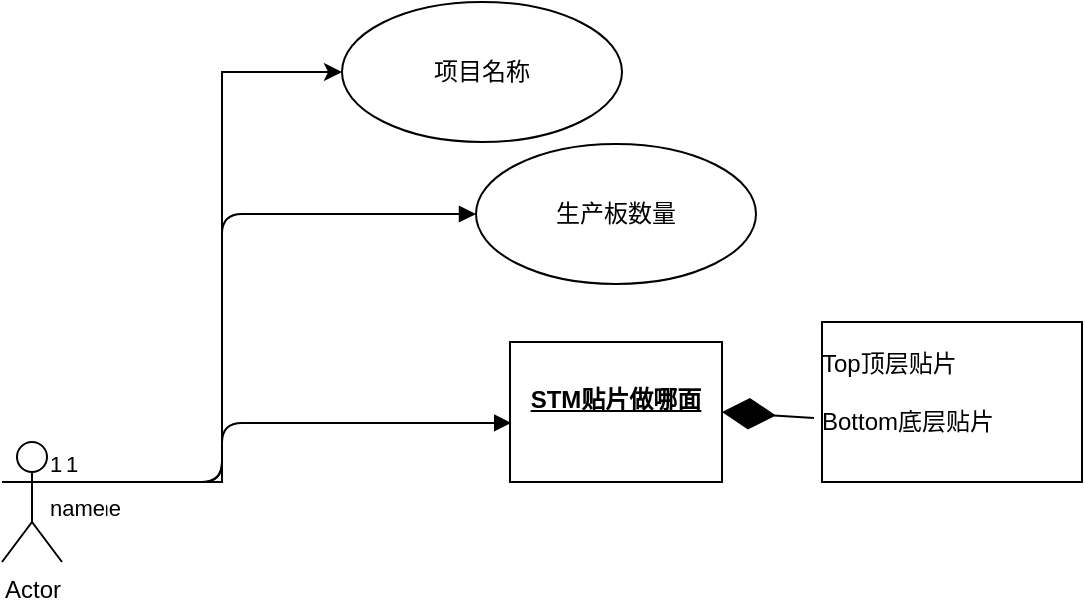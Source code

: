 <mxfile version="13.5.5" type="github"><diagram id="Zd2d16wufieMr73oknzC" name="Page-1"><mxGraphModel dx="1102" dy="614" grid="1" gridSize="10" guides="1" tooltips="1" connect="1" arrows="1" fold="1" page="1" pageScale="1" pageWidth="827" pageHeight="1169" math="0" shadow="0"><root><mxCell id="0"/><mxCell id="1" parent="0"/><mxCell id="YdYep06tbygQ3WXYp82V-13" style="edgeStyle=orthogonalEdgeStyle;rounded=0;orthogonalLoop=1;jettySize=auto;html=1;exitX=1;exitY=0.333;exitDx=0;exitDy=0;exitPerimeter=0;entryX=0;entryY=0.5;entryDx=0;entryDy=0;" edge="1" parent="1" source="YdYep06tbygQ3WXYp82V-9" target="YdYep06tbygQ3WXYp82V-10"><mxGeometry relative="1" as="geometry"><mxPoint x="130" y="270" as="targetPoint"/><Array as="points"><mxPoint x="130" y="470"/><mxPoint x="130" y="265"/></Array></mxGeometry></mxCell><mxCell id="YdYep06tbygQ3WXYp82V-9" value="Actor" style="shape=umlActor;verticalLabelPosition=bottom;verticalAlign=top;html=1;" vertex="1" parent="1"><mxGeometry x="20" y="450" width="30" height="60" as="geometry"/></mxCell><mxCell id="YdYep06tbygQ3WXYp82V-10" value="项目名称" style="ellipse;whiteSpace=wrap;html=1;" vertex="1" parent="1"><mxGeometry x="190" y="230" width="140" height="70" as="geometry"/></mxCell><mxCell id="YdYep06tbygQ3WXYp82V-12" value="生产板数量" style="ellipse;whiteSpace=wrap;html=1;" vertex="1" parent="1"><mxGeometry x="257" y="301" width="140" height="70" as="geometry"/></mxCell><mxCell id="YdYep06tbygQ3WXYp82V-14" value="name" style="endArrow=block;endFill=1;html=1;edgeStyle=orthogonalEdgeStyle;align=left;verticalAlign=top;entryX=0;entryY=0.5;entryDx=0;entryDy=0;exitX=1;exitY=0.333;exitDx=0;exitDy=0;exitPerimeter=0;" edge="1" parent="1" source="YdYep06tbygQ3WXYp82V-9" target="YdYep06tbygQ3WXYp82V-12"><mxGeometry x="-1" relative="1" as="geometry"><mxPoint x="50" y="510" as="sourcePoint"/><mxPoint x="180" y="400" as="targetPoint"/><Array as="points"><mxPoint x="130" y="470"/><mxPoint x="130" y="336"/></Array></mxGeometry></mxCell><mxCell id="YdYep06tbygQ3WXYp82V-15" value="1" style="edgeLabel;resizable=0;html=1;align=left;verticalAlign=bottom;" connectable="0" vertex="1" parent="YdYep06tbygQ3WXYp82V-14"><mxGeometry x="-1" relative="1" as="geometry"/></mxCell><mxCell id="YdYep06tbygQ3WXYp82V-27" value="&lt;p style=&quot;margin: 4px 0px 0px ; text-decoration: underline&quot;&gt;&lt;b&gt;&lt;br&gt;&lt;/b&gt;&lt;/p&gt;&lt;p style=&quot;margin: 4px 0px 0px ; text-decoration: underline&quot;&gt;&lt;b&gt;STM贴片做哪面&lt;/b&gt;&lt;br&gt;&lt;/p&gt;" style="verticalAlign=top;align=center;overflow=fill;fontSize=12;fontFamily=Helvetica;html=1;" vertex="1" parent="1"><mxGeometry x="274" y="400" width="106" height="70" as="geometry"/></mxCell><mxCell id="YdYep06tbygQ3WXYp82V-29" value="name" style="endArrow=block;endFill=1;html=1;edgeStyle=orthogonalEdgeStyle;align=left;verticalAlign=top;exitX=0.733;exitY=0.333;exitDx=0;exitDy=0;exitPerimeter=0;entryX=0.006;entryY=0.578;entryDx=0;entryDy=0;entryPerimeter=0;" edge="1" parent="1" source="YdYep06tbygQ3WXYp82V-9" target="YdYep06tbygQ3WXYp82V-27"><mxGeometry x="-1" relative="1" as="geometry"><mxPoint x="60" y="570" as="sourcePoint"/><mxPoint x="200" y="440" as="targetPoint"/><Array as="points"><mxPoint x="130" y="470"/><mxPoint x="130" y="441"/></Array></mxGeometry></mxCell><mxCell id="YdYep06tbygQ3WXYp82V-30" value="1" style="edgeLabel;resizable=0;html=1;align=left;verticalAlign=bottom;" connectable="0" vertex="1" parent="YdYep06tbygQ3WXYp82V-29"><mxGeometry x="-1" relative="1" as="geometry"/></mxCell><mxCell id="YdYep06tbygQ3WXYp82V-35" value="&lt;br&gt;Top顶层贴片&lt;span style=&quot;color: rgba(0 , 0 , 0 , 0.65) ; font-family: &amp;#34;helvetica neue for number&amp;#34; , , &amp;#34;blinkmacsystemfont&amp;#34; , &amp;#34;segoe ui&amp;#34; , &amp;#34;roboto&amp;#34; , &amp;#34;pingfang sc&amp;#34; , &amp;#34;hiragino sans gb&amp;#34; , &amp;#34;microsoft yahei&amp;#34; , &amp;#34;helvetica neue&amp;#34; , &amp;#34;helvetica&amp;#34; , &amp;#34;arial&amp;#34; , sans-serif ; background-color: rgb(250 , 250 , 250)&quot;&gt;&lt;br&gt;&lt;br&gt;&lt;/span&gt;Bottom底层贴片" style="verticalAlign=top;align=left;overflow=fill;html=1;" vertex="1" parent="1"><mxGeometry x="430" y="390" width="130" height="80" as="geometry"/></mxCell><mxCell id="YdYep06tbygQ3WXYp82V-37" value="" style="endArrow=diamondThin;endFill=1;endSize=24;html=1;exitX=-0.031;exitY=0.6;exitDx=0;exitDy=0;exitPerimeter=0;entryX=1;entryY=0.5;entryDx=0;entryDy=0;" edge="1" parent="1" source="YdYep06tbygQ3WXYp82V-35" target="YdYep06tbygQ3WXYp82V-27"><mxGeometry width="160" relative="1" as="geometry"><mxPoint x="280" y="540" as="sourcePoint"/><mxPoint x="440" y="540" as="targetPoint"/></mxGeometry></mxCell></root></mxGraphModel></diagram></mxfile>